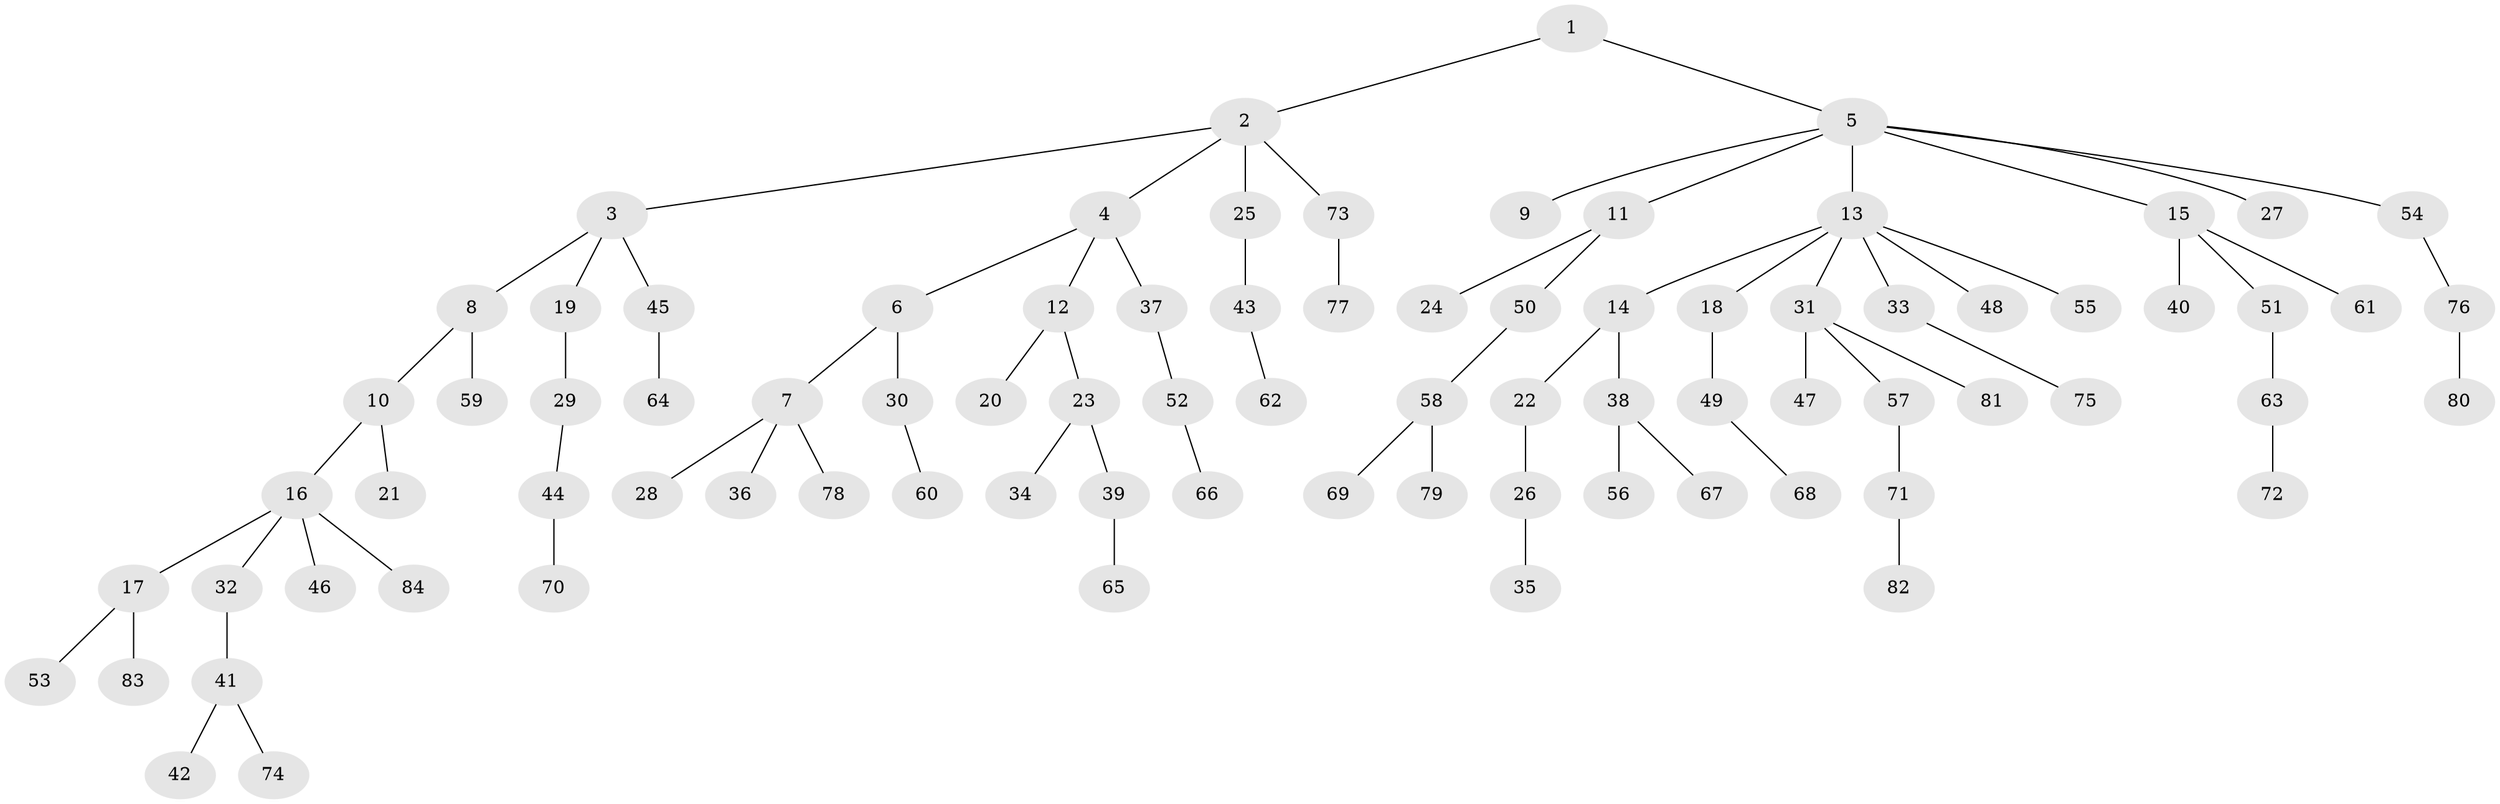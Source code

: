 // coarse degree distribution, {10: 0.02, 4: 0.04, 5: 0.04, 2: 0.3, 1: 0.5, 3: 0.1}
// Generated by graph-tools (version 1.1) at 2025/19/03/04/25 18:19:21]
// undirected, 84 vertices, 83 edges
graph export_dot {
graph [start="1"]
  node [color=gray90,style=filled];
  1;
  2;
  3;
  4;
  5;
  6;
  7;
  8;
  9;
  10;
  11;
  12;
  13;
  14;
  15;
  16;
  17;
  18;
  19;
  20;
  21;
  22;
  23;
  24;
  25;
  26;
  27;
  28;
  29;
  30;
  31;
  32;
  33;
  34;
  35;
  36;
  37;
  38;
  39;
  40;
  41;
  42;
  43;
  44;
  45;
  46;
  47;
  48;
  49;
  50;
  51;
  52;
  53;
  54;
  55;
  56;
  57;
  58;
  59;
  60;
  61;
  62;
  63;
  64;
  65;
  66;
  67;
  68;
  69;
  70;
  71;
  72;
  73;
  74;
  75;
  76;
  77;
  78;
  79;
  80;
  81;
  82;
  83;
  84;
  1 -- 2;
  1 -- 5;
  2 -- 3;
  2 -- 4;
  2 -- 25;
  2 -- 73;
  3 -- 8;
  3 -- 19;
  3 -- 45;
  4 -- 6;
  4 -- 12;
  4 -- 37;
  5 -- 9;
  5 -- 11;
  5 -- 13;
  5 -- 15;
  5 -- 27;
  5 -- 54;
  6 -- 7;
  6 -- 30;
  7 -- 28;
  7 -- 36;
  7 -- 78;
  8 -- 10;
  8 -- 59;
  10 -- 16;
  10 -- 21;
  11 -- 24;
  11 -- 50;
  12 -- 20;
  12 -- 23;
  13 -- 14;
  13 -- 18;
  13 -- 31;
  13 -- 33;
  13 -- 48;
  13 -- 55;
  14 -- 22;
  14 -- 38;
  15 -- 40;
  15 -- 51;
  15 -- 61;
  16 -- 17;
  16 -- 32;
  16 -- 46;
  16 -- 84;
  17 -- 53;
  17 -- 83;
  18 -- 49;
  19 -- 29;
  22 -- 26;
  23 -- 34;
  23 -- 39;
  25 -- 43;
  26 -- 35;
  29 -- 44;
  30 -- 60;
  31 -- 47;
  31 -- 57;
  31 -- 81;
  32 -- 41;
  33 -- 75;
  37 -- 52;
  38 -- 56;
  38 -- 67;
  39 -- 65;
  41 -- 42;
  41 -- 74;
  43 -- 62;
  44 -- 70;
  45 -- 64;
  49 -- 68;
  50 -- 58;
  51 -- 63;
  52 -- 66;
  54 -- 76;
  57 -- 71;
  58 -- 69;
  58 -- 79;
  63 -- 72;
  71 -- 82;
  73 -- 77;
  76 -- 80;
}
